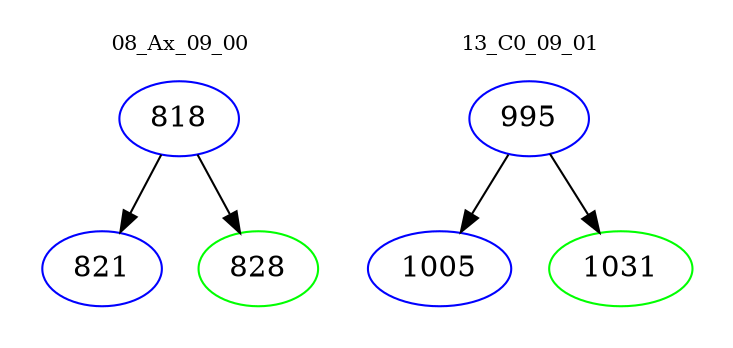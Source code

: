 digraph{
subgraph cluster_0 {
color = white
label = "08_Ax_09_00";
fontsize=10;
T0_818 [label="818", color="blue"]
T0_818 -> T0_821 [color="black"]
T0_821 [label="821", color="blue"]
T0_818 -> T0_828 [color="black"]
T0_828 [label="828", color="green"]
}
subgraph cluster_1 {
color = white
label = "13_C0_09_01";
fontsize=10;
T1_995 [label="995", color="blue"]
T1_995 -> T1_1005 [color="black"]
T1_1005 [label="1005", color="blue"]
T1_995 -> T1_1031 [color="black"]
T1_1031 [label="1031", color="green"]
}
}
